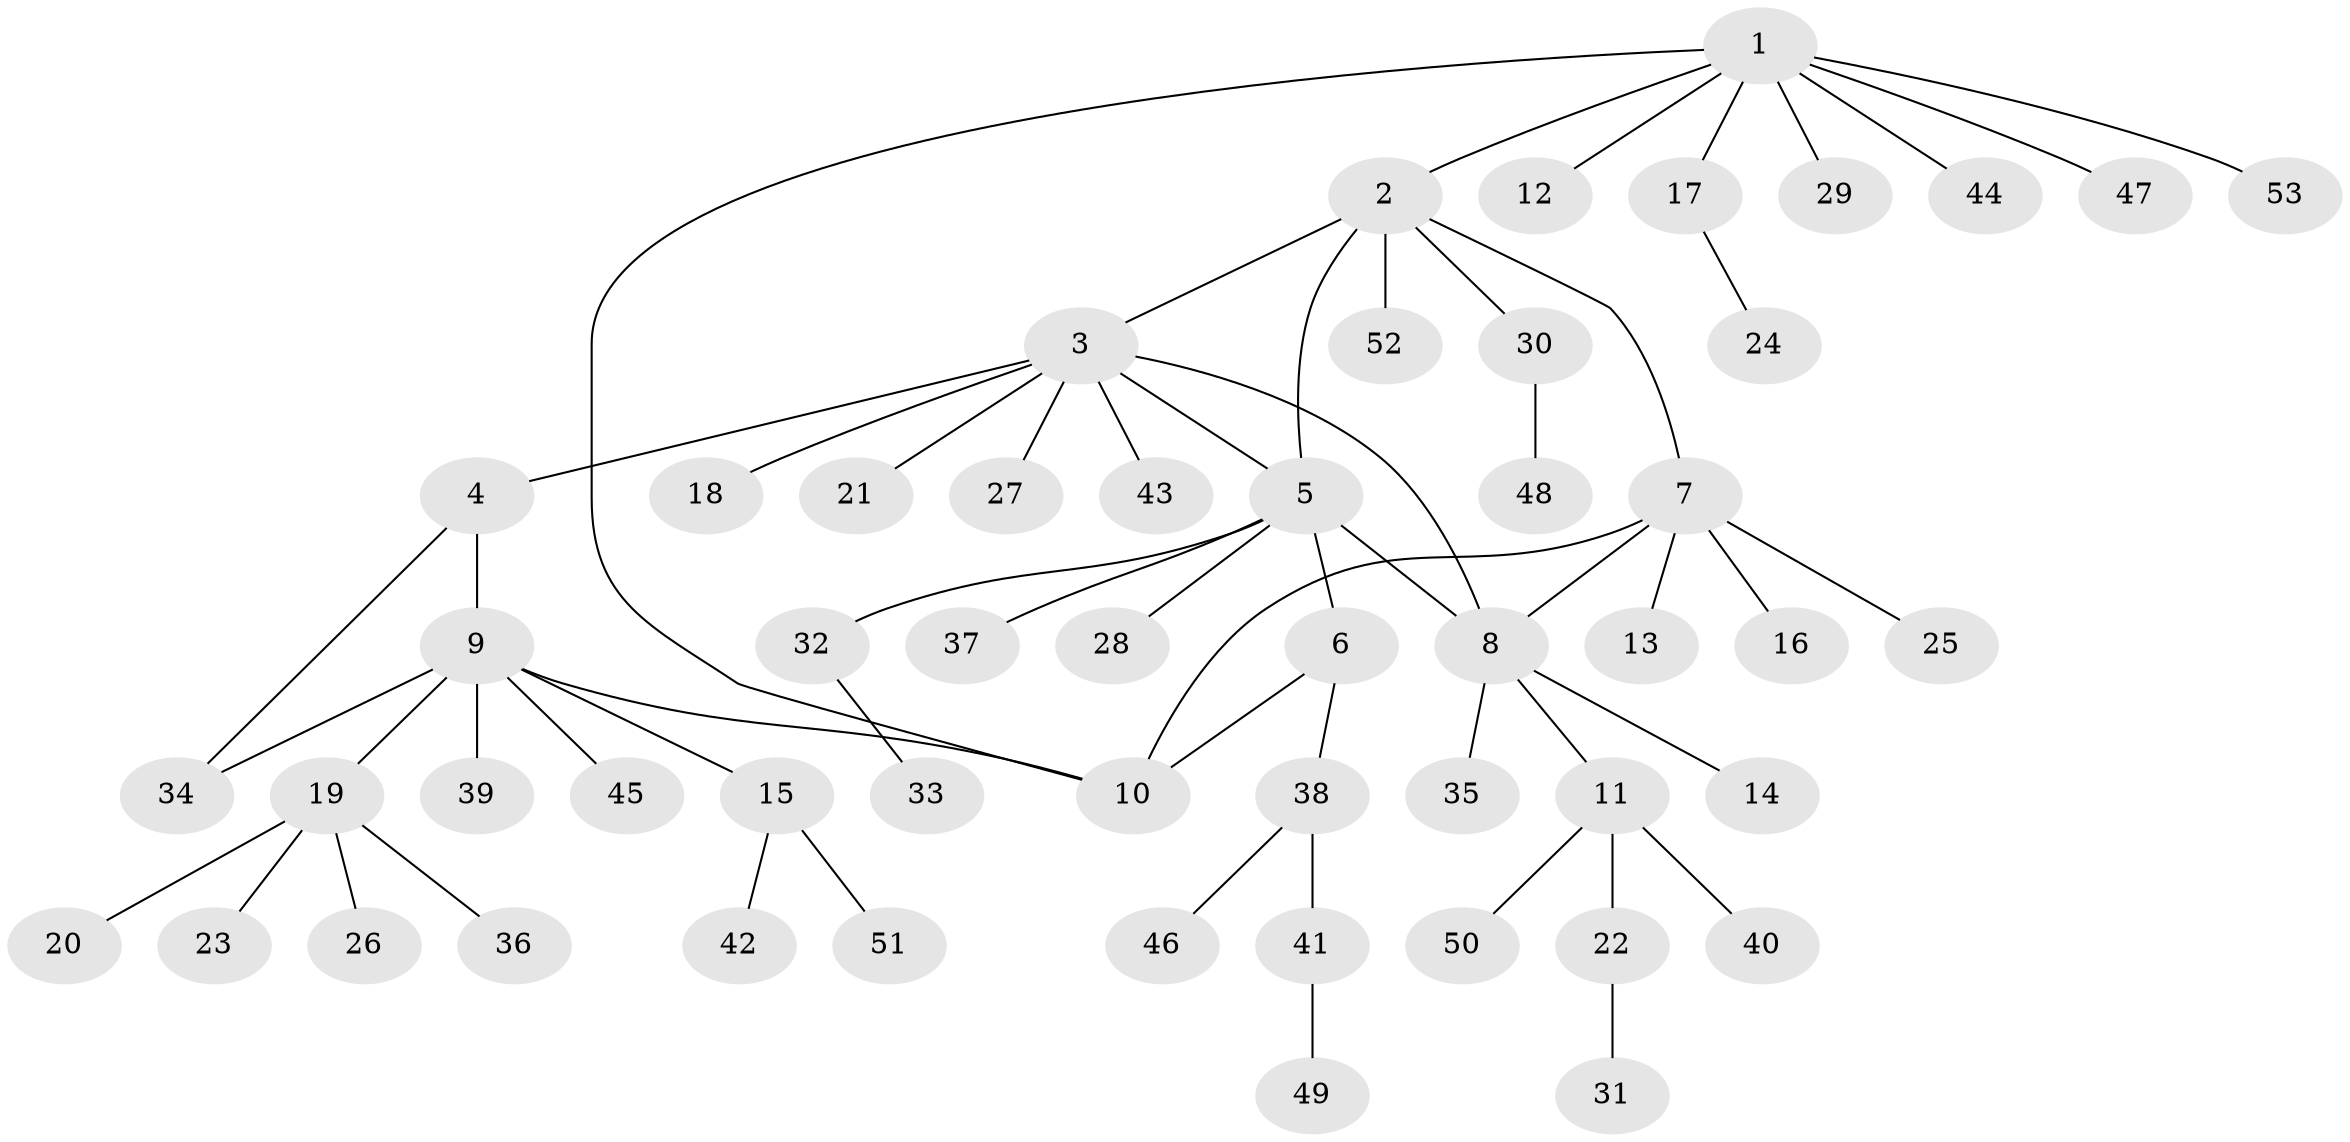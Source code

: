 // Generated by graph-tools (version 1.1) at 2025/02/03/09/25 03:02:32]
// undirected, 53 vertices, 59 edges
graph export_dot {
graph [start="1"]
  node [color=gray90,style=filled];
  1;
  2;
  3;
  4;
  5;
  6;
  7;
  8;
  9;
  10;
  11;
  12;
  13;
  14;
  15;
  16;
  17;
  18;
  19;
  20;
  21;
  22;
  23;
  24;
  25;
  26;
  27;
  28;
  29;
  30;
  31;
  32;
  33;
  34;
  35;
  36;
  37;
  38;
  39;
  40;
  41;
  42;
  43;
  44;
  45;
  46;
  47;
  48;
  49;
  50;
  51;
  52;
  53;
  1 -- 2;
  1 -- 10;
  1 -- 12;
  1 -- 17;
  1 -- 29;
  1 -- 44;
  1 -- 47;
  1 -- 53;
  2 -- 3;
  2 -- 5;
  2 -- 7;
  2 -- 30;
  2 -- 52;
  3 -- 4;
  3 -- 5;
  3 -- 8;
  3 -- 18;
  3 -- 21;
  3 -- 27;
  3 -- 43;
  4 -- 9;
  4 -- 34;
  5 -- 6;
  5 -- 8;
  5 -- 28;
  5 -- 32;
  5 -- 37;
  6 -- 10;
  6 -- 38;
  7 -- 8;
  7 -- 10;
  7 -- 13;
  7 -- 16;
  7 -- 25;
  8 -- 11;
  8 -- 14;
  8 -- 35;
  9 -- 10;
  9 -- 15;
  9 -- 19;
  9 -- 34;
  9 -- 39;
  9 -- 45;
  11 -- 22;
  11 -- 40;
  11 -- 50;
  15 -- 42;
  15 -- 51;
  17 -- 24;
  19 -- 20;
  19 -- 23;
  19 -- 26;
  19 -- 36;
  22 -- 31;
  30 -- 48;
  32 -- 33;
  38 -- 41;
  38 -- 46;
  41 -- 49;
}
